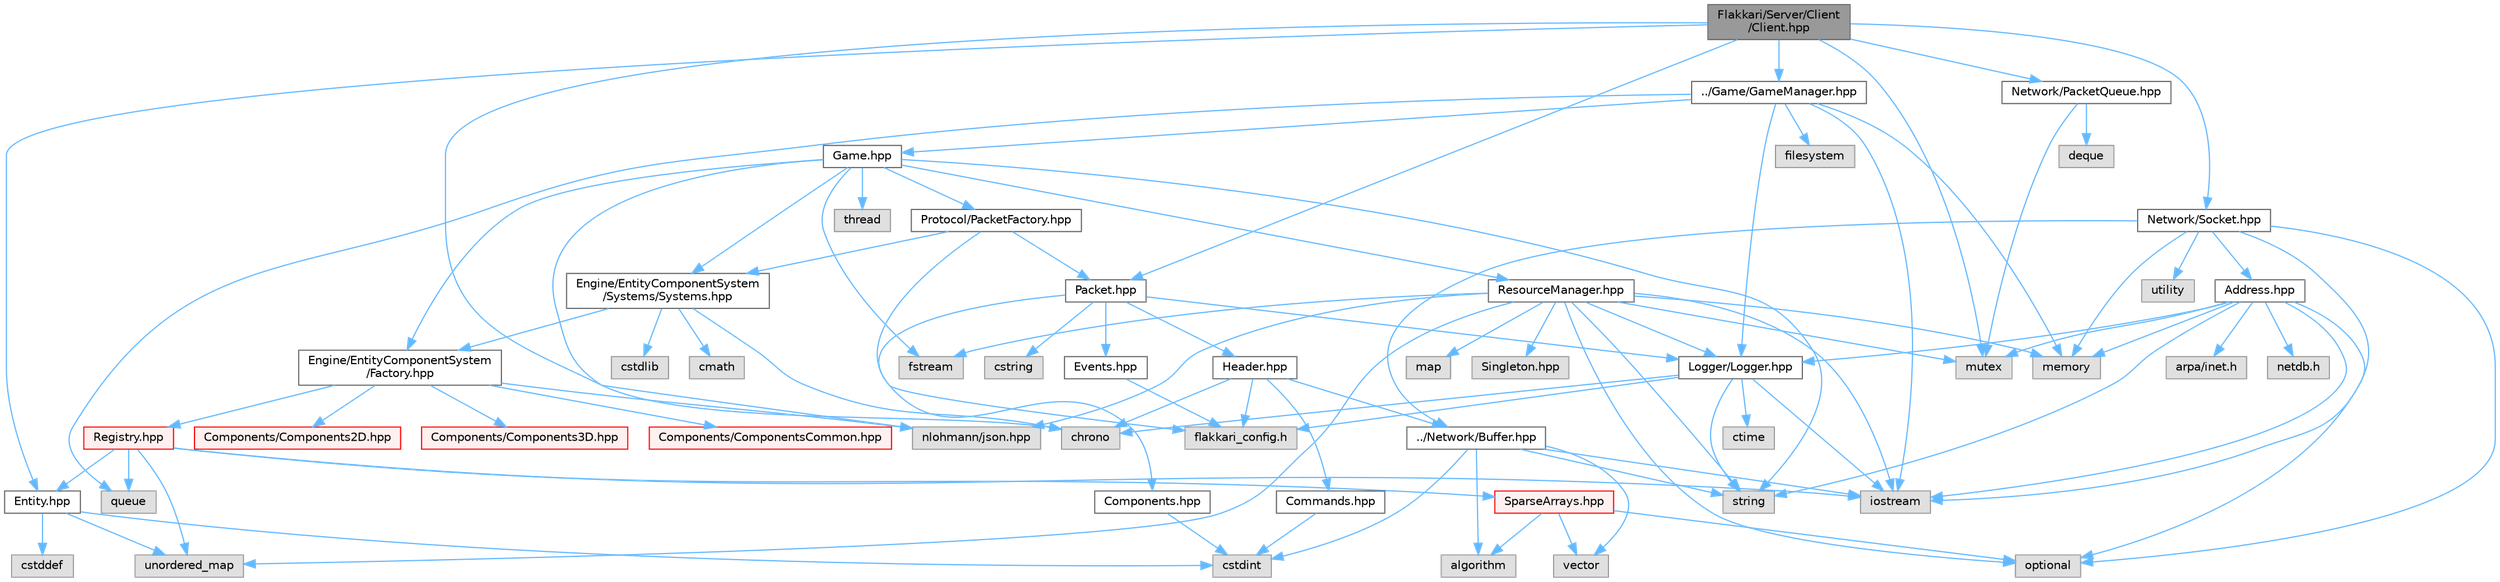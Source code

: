 digraph "Flakkari/Server/Client/Client.hpp"
{
 // LATEX_PDF_SIZE
  bgcolor="transparent";
  edge [fontname=Helvetica,fontsize=10,labelfontname=Helvetica,labelfontsize=10];
  node [fontname=Helvetica,fontsize=10,shape=box,height=0.2,width=0.4];
  Node1 [id="Node000001",label="Flakkari/Server/Client\l/Client.hpp",height=0.2,width=0.4,color="gray40", fillcolor="grey60", style="filled", fontcolor="black",tooltip=" "];
  Node1 -> Node2 [id="edge1_Node000001_Node000002",color="steelblue1",style="solid",tooltip=" "];
  Node2 [id="Node000002",label="chrono",height=0.2,width=0.4,color="grey60", fillcolor="#E0E0E0", style="filled",tooltip=" "];
  Node1 -> Node3 [id="edge2_Node000001_Node000003",color="steelblue1",style="solid",tooltip=" "];
  Node3 [id="Node000003",label="mutex",height=0.2,width=0.4,color="grey60", fillcolor="#E0E0E0", style="filled",tooltip=" "];
  Node1 -> Node4 [id="edge3_Node000001_Node000004",color="steelblue1",style="solid",tooltip=" "];
  Node4 [id="Node000004",label="../Game/GameManager.hpp",height=0.2,width=0.4,color="grey40", fillcolor="white", style="filled",URL="$d6/d27/GameManager_8hpp.html",tooltip=" "];
  Node4 -> Node5 [id="edge4_Node000004_Node000005",color="steelblue1",style="solid",tooltip=" "];
  Node5 [id="Node000005",label="filesystem",height=0.2,width=0.4,color="grey60", fillcolor="#E0E0E0", style="filled",tooltip=" "];
  Node4 -> Node6 [id="edge5_Node000004_Node000006",color="steelblue1",style="solid",tooltip=" "];
  Node6 [id="Node000006",label="iostream",height=0.2,width=0.4,color="grey60", fillcolor="#E0E0E0", style="filled",tooltip=" "];
  Node4 -> Node7 [id="edge6_Node000004_Node000007",color="steelblue1",style="solid",tooltip=" "];
  Node7 [id="Node000007",label="memory",height=0.2,width=0.4,color="grey60", fillcolor="#E0E0E0", style="filled",tooltip=" "];
  Node4 -> Node8 [id="edge7_Node000004_Node000008",color="steelblue1",style="solid",tooltip=" "];
  Node8 [id="Node000008",label="queue",height=0.2,width=0.4,color="grey60", fillcolor="#E0E0E0", style="filled",tooltip=" "];
  Node4 -> Node9 [id="edge8_Node000004_Node000009",color="steelblue1",style="solid",tooltip=" "];
  Node9 [id="Node000009",label="Game.hpp",height=0.2,width=0.4,color="grey40", fillcolor="white", style="filled",URL="$d5/d4b/Game_8hpp.html",tooltip=" "];
  Node9 -> Node10 [id="edge9_Node000009_Node000010",color="steelblue1",style="solid",tooltip=" "];
  Node10 [id="Node000010",label="fstream",height=0.2,width=0.4,color="grey60", fillcolor="#E0E0E0", style="filled",tooltip=" "];
  Node9 -> Node11 [id="edge10_Node000009_Node000011",color="steelblue1",style="solid",tooltip=" "];
  Node11 [id="Node000011",label="nlohmann/json.hpp",height=0.2,width=0.4,color="grey60", fillcolor="#E0E0E0", style="filled",tooltip=" "];
  Node9 -> Node12 [id="edge11_Node000009_Node000012",color="steelblue1",style="solid",tooltip=" "];
  Node12 [id="Node000012",label="string",height=0.2,width=0.4,color="grey60", fillcolor="#E0E0E0", style="filled",tooltip=" "];
  Node9 -> Node13 [id="edge12_Node000009_Node000013",color="steelblue1",style="solid",tooltip=" "];
  Node13 [id="Node000013",label="thread",height=0.2,width=0.4,color="grey60", fillcolor="#E0E0E0", style="filled",tooltip=" "];
  Node9 -> Node14 [id="edge13_Node000009_Node000014",color="steelblue1",style="solid",tooltip=" "];
  Node14 [id="Node000014",label="Engine/EntityComponentSystem\l/Factory.hpp",height=0.2,width=0.4,color="grey40", fillcolor="white", style="filled",URL="$d5/d03/Factory_8hpp.html",tooltip=" "];
  Node14 -> Node11 [id="edge14_Node000014_Node000011",color="steelblue1",style="solid",tooltip=" "];
  Node14 -> Node15 [id="edge15_Node000014_Node000015",color="steelblue1",style="solid",tooltip=" "];
  Node15 [id="Node000015",label="Registry.hpp",height=0.2,width=0.4,color="red", fillcolor="#FFF0F0", style="filled",URL="$db/dd1/Registry_8hpp.html",tooltip=" "];
  Node15 -> Node16 [id="edge16_Node000015_Node000016",color="steelblue1",style="solid",tooltip=" "];
  Node16 [id="Node000016",label="Entity.hpp",height=0.2,width=0.4,color="grey40", fillcolor="white", style="filled",URL="$de/da6/Entity_8hpp.html",tooltip=" "];
  Node16 -> Node17 [id="edge17_Node000016_Node000017",color="steelblue1",style="solid",tooltip=" "];
  Node17 [id="Node000017",label="cstddef",height=0.2,width=0.4,color="grey60", fillcolor="#E0E0E0", style="filled",tooltip=" "];
  Node16 -> Node18 [id="edge18_Node000016_Node000018",color="steelblue1",style="solid",tooltip=" "];
  Node18 [id="Node000018",label="cstdint",height=0.2,width=0.4,color="grey60", fillcolor="#E0E0E0", style="filled",tooltip=" "];
  Node16 -> Node19 [id="edge19_Node000016_Node000019",color="steelblue1",style="solid",tooltip=" "];
  Node19 [id="Node000019",label="unordered_map",height=0.2,width=0.4,color="grey60", fillcolor="#E0E0E0", style="filled",tooltip=" "];
  Node15 -> Node20 [id="edge20_Node000015_Node000020",color="steelblue1",style="solid",tooltip=" "];
  Node20 [id="Node000020",label="SparseArrays.hpp",height=0.2,width=0.4,color="red", fillcolor="#FFF0F0", style="filled",URL="$df/db3/SparseArrays_8hpp.html",tooltip=" "];
  Node20 -> Node21 [id="edge21_Node000020_Node000021",color="steelblue1",style="solid",tooltip=" "];
  Node21 [id="Node000021",label="algorithm",height=0.2,width=0.4,color="grey60", fillcolor="#E0E0E0", style="filled",tooltip=" "];
  Node20 -> Node22 [id="edge22_Node000020_Node000022",color="steelblue1",style="solid",tooltip=" "];
  Node22 [id="Node000022",label="optional",height=0.2,width=0.4,color="grey60", fillcolor="#E0E0E0", style="filled",tooltip=" "];
  Node20 -> Node24 [id="edge23_Node000020_Node000024",color="steelblue1",style="solid",tooltip=" "];
  Node24 [id="Node000024",label="vector",height=0.2,width=0.4,color="grey60", fillcolor="#E0E0E0", style="filled",tooltip=" "];
  Node15 -> Node6 [id="edge24_Node000015_Node000006",color="steelblue1",style="solid",tooltip=" "];
  Node15 -> Node8 [id="edge25_Node000015_Node000008",color="steelblue1",style="solid",tooltip=" "];
  Node15 -> Node19 [id="edge26_Node000015_Node000019",color="steelblue1",style="solid",tooltip=" "];
  Node14 -> Node30 [id="edge27_Node000014_Node000030",color="steelblue1",style="solid",tooltip=" "];
  Node30 [id="Node000030",label="Components/Components2D.hpp",height=0.2,width=0.4,color="red", fillcolor="#FFF0F0", style="filled",URL="$d0/d43/Components2D_8hpp.html",tooltip=" "];
  Node14 -> Node39 [id="edge28_Node000014_Node000039",color="steelblue1",style="solid",tooltip=" "];
  Node39 [id="Node000039",label="Components/Components3D.hpp",height=0.2,width=0.4,color="red", fillcolor="#FFF0F0", style="filled",URL="$df/d72/Components3D_8hpp.html",tooltip=" "];
  Node14 -> Node46 [id="edge29_Node000014_Node000046",color="steelblue1",style="solid",tooltip=" "];
  Node46 [id="Node000046",label="Components/ComponentsCommon.hpp",height=0.2,width=0.4,color="red", fillcolor="#FFF0F0", style="filled",URL="$d1/d37/ComponentsCommon_8hpp.html",tooltip=" "];
  Node9 -> Node61 [id="edge30_Node000009_Node000061",color="steelblue1",style="solid",tooltip=" "];
  Node61 [id="Node000061",label="Engine/EntityComponentSystem\l/Systems/Systems.hpp",height=0.2,width=0.4,color="grey40", fillcolor="white", style="filled",URL="$d8/d3d/Systems_8hpp.html",tooltip=" "];
  Node61 -> Node14 [id="edge31_Node000061_Node000014",color="steelblue1",style="solid",tooltip=" "];
  Node61 -> Node2 [id="edge32_Node000061_Node000002",color="steelblue1",style="solid",tooltip=" "];
  Node61 -> Node33 [id="edge33_Node000061_Node000033",color="steelblue1",style="solid",tooltip=" "];
  Node33 [id="Node000033",label="cmath",height=0.2,width=0.4,color="grey60", fillcolor="#E0E0E0", style="filled",tooltip=" "];
  Node61 -> Node62 [id="edge34_Node000061_Node000062",color="steelblue1",style="solid",tooltip=" "];
  Node62 [id="Node000062",label="cstdlib",height=0.2,width=0.4,color="grey60", fillcolor="#E0E0E0", style="filled",tooltip=" "];
  Node9 -> Node63 [id="edge35_Node000009_Node000063",color="steelblue1",style="solid",tooltip=" "];
  Node63 [id="Node000063",label="Protocol/PacketFactory.hpp",height=0.2,width=0.4,color="grey40", fillcolor="white", style="filled",URL="$d7/d61/PacketFactory_8hpp.html",tooltip=" "];
  Node63 -> Node34 [id="edge36_Node000063_Node000034",color="steelblue1",style="solid",tooltip=" "];
  Node34 [id="Node000034",label="flakkari_config.h",height=0.2,width=0.4,color="grey60", fillcolor="#E0E0E0", style="filled",tooltip=" "];
  Node63 -> Node61 [id="edge37_Node000063_Node000061",color="steelblue1",style="solid",tooltip=" "];
  Node63 -> Node64 [id="edge38_Node000063_Node000064",color="steelblue1",style="solid",tooltip=" "];
  Node64 [id="Node000064",label="Packet.hpp",height=0.2,width=0.4,color="grey40", fillcolor="white", style="filled",URL="$db/d1b/Packet_8hpp.html",tooltip=" "];
  Node64 -> Node65 [id="edge39_Node000064_Node000065",color="steelblue1",style="solid",tooltip=" "];
  Node65 [id="Node000065",label="Components.hpp",height=0.2,width=0.4,color="grey40", fillcolor="white", style="filled",URL="$d1/d3b/Components_8hpp.html",tooltip=" "];
  Node65 -> Node18 [id="edge40_Node000065_Node000018",color="steelblue1",style="solid",tooltip=" "];
  Node64 -> Node66 [id="edge41_Node000064_Node000066",color="steelblue1",style="solid",tooltip=" "];
  Node66 [id="Node000066",label="Events.hpp",height=0.2,width=0.4,color="grey40", fillcolor="white", style="filled",URL="$d0/d4e/Events_8hpp.html",tooltip=" "];
  Node66 -> Node34 [id="edge42_Node000066_Node000034",color="steelblue1",style="solid",tooltip=" "];
  Node64 -> Node67 [id="edge43_Node000064_Node000067",color="steelblue1",style="solid",tooltip=" "];
  Node67 [id="Node000067",label="Header.hpp",height=0.2,width=0.4,color="grey40", fillcolor="white", style="filled",URL="$d4/d64/Header_8hpp.html",tooltip=" "];
  Node67 -> Node34 [id="edge44_Node000067_Node000034",color="steelblue1",style="solid",tooltip=" "];
  Node67 -> Node68 [id="edge45_Node000067_Node000068",color="steelblue1",style="solid",tooltip=" "];
  Node68 [id="Node000068",label="../Network/Buffer.hpp",height=0.2,width=0.4,color="grey40", fillcolor="white", style="filled",URL="$d8/d36/Buffer_8hpp.html",tooltip=" "];
  Node68 -> Node21 [id="edge46_Node000068_Node000021",color="steelblue1",style="solid",tooltip=" "];
  Node68 -> Node18 [id="edge47_Node000068_Node000018",color="steelblue1",style="solid",tooltip=" "];
  Node68 -> Node6 [id="edge48_Node000068_Node000006",color="steelblue1",style="solid",tooltip=" "];
  Node68 -> Node12 [id="edge49_Node000068_Node000012",color="steelblue1",style="solid",tooltip=" "];
  Node68 -> Node24 [id="edge50_Node000068_Node000024",color="steelblue1",style="solid",tooltip=" "];
  Node67 -> Node69 [id="edge51_Node000067_Node000069",color="steelblue1",style="solid",tooltip=" "];
  Node69 [id="Node000069",label="Commands.hpp",height=0.2,width=0.4,color="grey40", fillcolor="white", style="filled",URL="$dc/d4b/Commands_8hpp.html",tooltip=" "];
  Node69 -> Node18 [id="edge52_Node000069_Node000018",color="steelblue1",style="solid",tooltip=" "];
  Node67 -> Node2 [id="edge53_Node000067_Node000002",color="steelblue1",style="solid",tooltip=" "];
  Node64 -> Node70 [id="edge54_Node000064_Node000070",color="steelblue1",style="solid",tooltip=" "];
  Node70 [id="Node000070",label="Logger/Logger.hpp",height=0.2,width=0.4,color="grey40", fillcolor="white", style="filled",URL="$d9/d11/Logger_8hpp.html",tooltip=" "];
  Node70 -> Node34 [id="edge55_Node000070_Node000034",color="steelblue1",style="solid",tooltip=" "];
  Node70 -> Node2 [id="edge56_Node000070_Node000002",color="steelblue1",style="solid",tooltip=" "];
  Node70 -> Node71 [id="edge57_Node000070_Node000071",color="steelblue1",style="solid",tooltip=" "];
  Node71 [id="Node000071",label="ctime",height=0.2,width=0.4,color="grey60", fillcolor="#E0E0E0", style="filled",tooltip=" "];
  Node70 -> Node6 [id="edge58_Node000070_Node000006",color="steelblue1",style="solid",tooltip=" "];
  Node70 -> Node12 [id="edge59_Node000070_Node000012",color="steelblue1",style="solid",tooltip=" "];
  Node64 -> Node52 [id="edge60_Node000064_Node000052",color="steelblue1",style="solid",tooltip=" "];
  Node52 [id="Node000052",label="cstring",height=0.2,width=0.4,color="grey60", fillcolor="#E0E0E0", style="filled",tooltip=" "];
  Node9 -> Node72 [id="edge61_Node000009_Node000072",color="steelblue1",style="solid",tooltip=" "];
  Node72 [id="Node000072",label="ResourceManager.hpp",height=0.2,width=0.4,color="grey40", fillcolor="white", style="filled",URL="$db/d16/ResourceManager_8hpp.html",tooltip=" "];
  Node72 -> Node73 [id="edge62_Node000072_Node000073",color="steelblue1",style="solid",tooltip=" "];
  Node73 [id="Node000073",label="Singleton.hpp",height=0.2,width=0.4,color="grey60", fillcolor="#E0E0E0", style="filled",tooltip=" "];
  Node72 -> Node10 [id="edge63_Node000072_Node000010",color="steelblue1",style="solid",tooltip=" "];
  Node72 -> Node6 [id="edge64_Node000072_Node000006",color="steelblue1",style="solid",tooltip=" "];
  Node72 -> Node74 [id="edge65_Node000072_Node000074",color="steelblue1",style="solid",tooltip=" "];
  Node74 [id="Node000074",label="map",height=0.2,width=0.4,color="grey60", fillcolor="#E0E0E0", style="filled",tooltip=" "];
  Node72 -> Node7 [id="edge66_Node000072_Node000007",color="steelblue1",style="solid",tooltip=" "];
  Node72 -> Node3 [id="edge67_Node000072_Node000003",color="steelblue1",style="solid",tooltip=" "];
  Node72 -> Node11 [id="edge68_Node000072_Node000011",color="steelblue1",style="solid",tooltip=" "];
  Node72 -> Node22 [id="edge69_Node000072_Node000022",color="steelblue1",style="solid",tooltip=" "];
  Node72 -> Node12 [id="edge70_Node000072_Node000012",color="steelblue1",style="solid",tooltip=" "];
  Node72 -> Node19 [id="edge71_Node000072_Node000019",color="steelblue1",style="solid",tooltip=" "];
  Node72 -> Node70 [id="edge72_Node000072_Node000070",color="steelblue1",style="solid",tooltip=" "];
  Node4 -> Node70 [id="edge73_Node000004_Node000070",color="steelblue1",style="solid",tooltip=" "];
  Node1 -> Node16 [id="edge74_Node000001_Node000016",color="steelblue1",style="solid",tooltip=" "];
  Node1 -> Node75 [id="edge75_Node000001_Node000075",color="steelblue1",style="solid",tooltip=" "];
  Node75 [id="Node000075",label="Network/PacketQueue.hpp",height=0.2,width=0.4,color="grey40", fillcolor="white", style="filled",URL="$d3/dd3/PacketQueue_8hpp.html",tooltip=" "];
  Node75 -> Node76 [id="edge76_Node000075_Node000076",color="steelblue1",style="solid",tooltip=" "];
  Node76 [id="Node000076",label="deque",height=0.2,width=0.4,color="grey60", fillcolor="#E0E0E0", style="filled",tooltip=" "];
  Node75 -> Node3 [id="edge77_Node000075_Node000003",color="steelblue1",style="solid",tooltip=" "];
  Node1 -> Node77 [id="edge78_Node000001_Node000077",color="steelblue1",style="solid",tooltip=" "];
  Node77 [id="Node000077",label="Network/Socket.hpp",height=0.2,width=0.4,color="grey40", fillcolor="white", style="filled",URL="$dd/df5/Socket_8hpp.html",tooltip=" "];
  Node77 -> Node78 [id="edge79_Node000077_Node000078",color="steelblue1",style="solid",tooltip=" "];
  Node78 [id="Node000078",label="Address.hpp",height=0.2,width=0.4,color="grey40", fillcolor="white", style="filled",URL="$d4/d47/Address_8hpp.html",tooltip=" "];
  Node78 -> Node79 [id="edge80_Node000078_Node000079",color="steelblue1",style="solid",tooltip=" "];
  Node79 [id="Node000079",label="arpa/inet.h",height=0.2,width=0.4,color="grey60", fillcolor="#E0E0E0", style="filled",tooltip=" "];
  Node78 -> Node80 [id="edge81_Node000078_Node000080",color="steelblue1",style="solid",tooltip=" "];
  Node80 [id="Node000080",label="netdb.h",height=0.2,width=0.4,color="grey60", fillcolor="#E0E0E0", style="filled",tooltip=" "];
  Node78 -> Node6 [id="edge82_Node000078_Node000006",color="steelblue1",style="solid",tooltip=" "];
  Node78 -> Node7 [id="edge83_Node000078_Node000007",color="steelblue1",style="solid",tooltip=" "];
  Node78 -> Node3 [id="edge84_Node000078_Node000003",color="steelblue1",style="solid",tooltip=" "];
  Node78 -> Node22 [id="edge85_Node000078_Node000022",color="steelblue1",style="solid",tooltip=" "];
  Node78 -> Node12 [id="edge86_Node000078_Node000012",color="steelblue1",style="solid",tooltip=" "];
  Node78 -> Node70 [id="edge87_Node000078_Node000070",color="steelblue1",style="solid",tooltip=" "];
  Node77 -> Node68 [id="edge88_Node000077_Node000068",color="steelblue1",style="solid",tooltip=" "];
  Node77 -> Node6 [id="edge89_Node000077_Node000006",color="steelblue1",style="solid",tooltip=" "];
  Node77 -> Node7 [id="edge90_Node000077_Node000007",color="steelblue1",style="solid",tooltip=" "];
  Node77 -> Node22 [id="edge91_Node000077_Node000022",color="steelblue1",style="solid",tooltip=" "];
  Node77 -> Node81 [id="edge92_Node000077_Node000081",color="steelblue1",style="solid",tooltip=" "];
  Node81 [id="Node000081",label="utility",height=0.2,width=0.4,color="grey60", fillcolor="#E0E0E0", style="filled",tooltip=" "];
  Node1 -> Node64 [id="edge93_Node000001_Node000064",color="steelblue1",style="solid",tooltip=" "];
}
